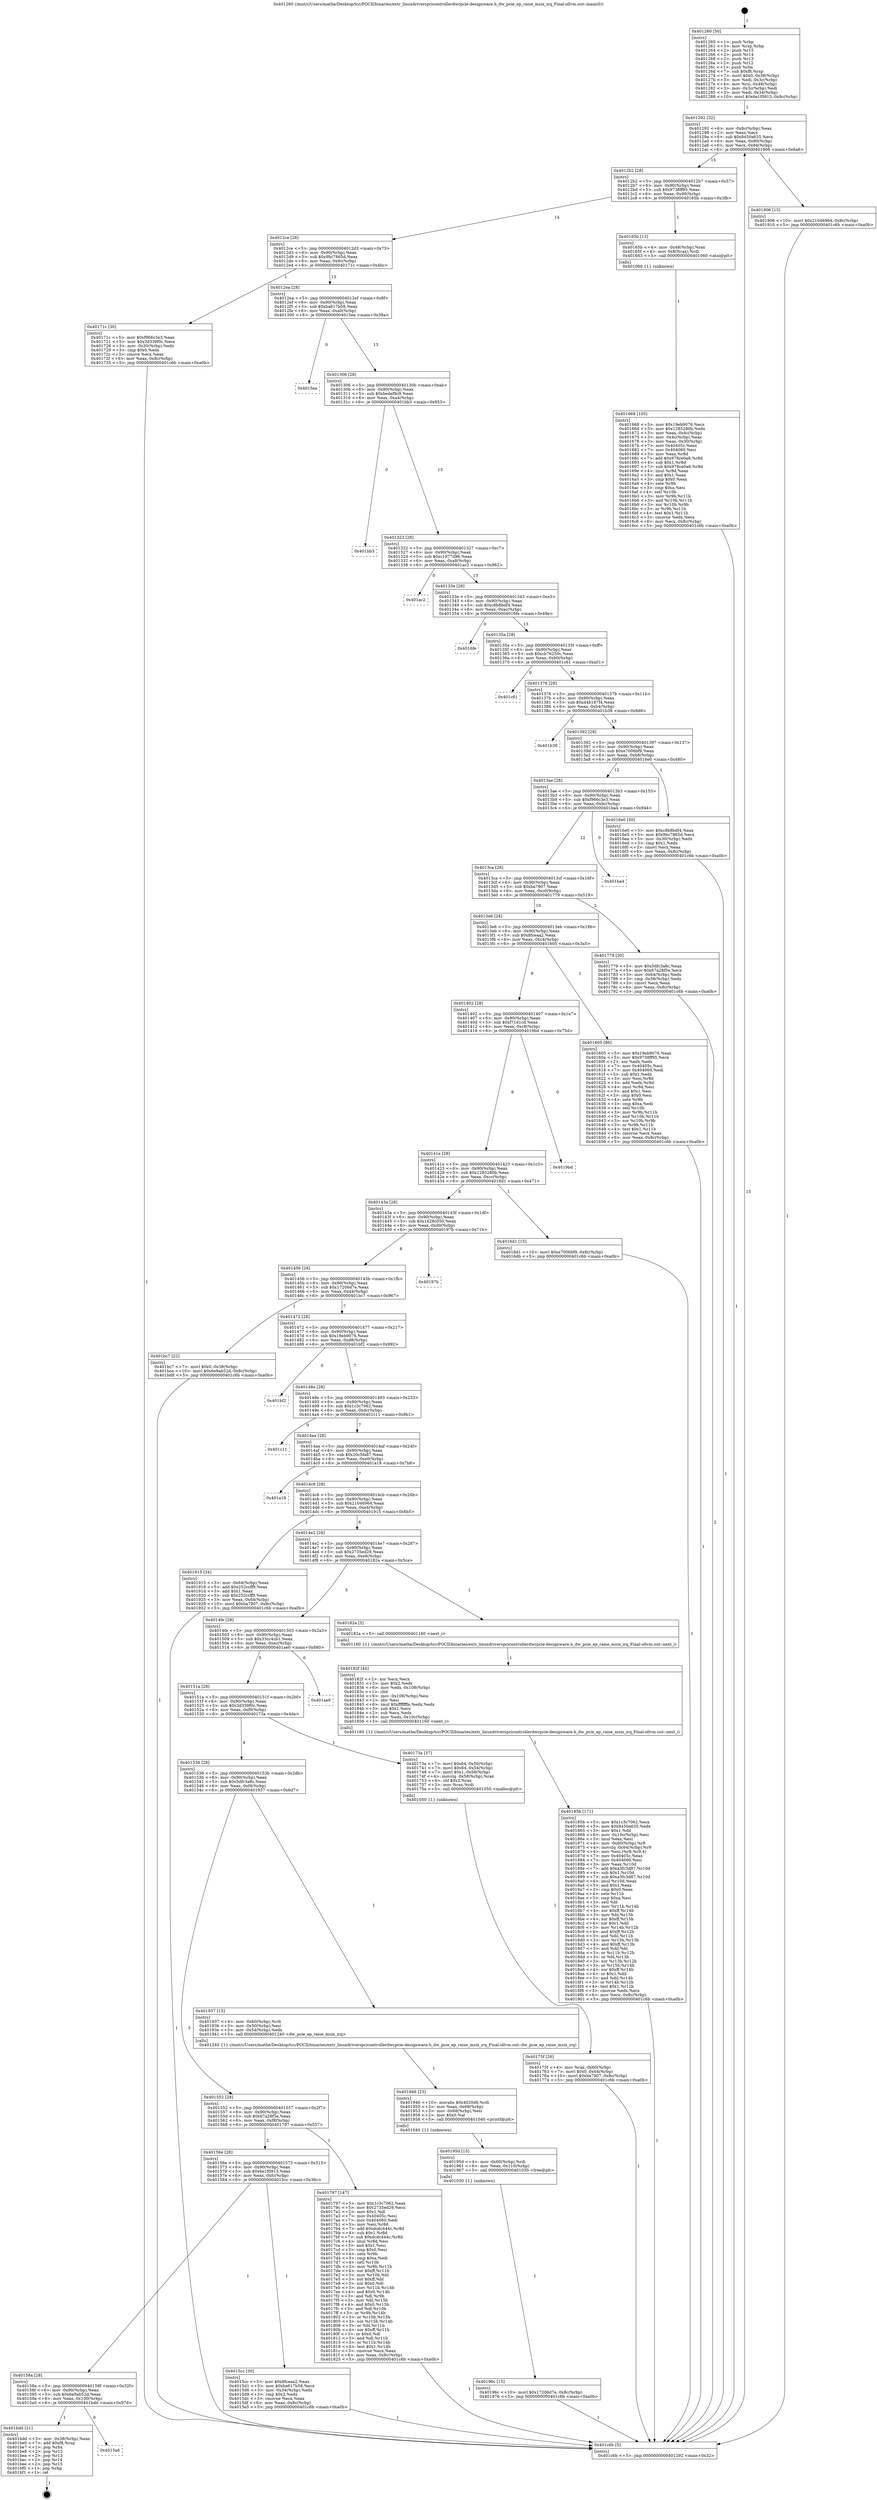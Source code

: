 digraph "0x401260" {
  label = "0x401260 (/mnt/c/Users/mathe/Desktop/tcc/POCII/binaries/extr_linuxdriverspcicontrollerdwcpcie-designware.h_dw_pcie_ep_raise_msix_irq_Final-ollvm.out::main(0))"
  labelloc = "t"
  node[shape=record]

  Entry [label="",width=0.3,height=0.3,shape=circle,fillcolor=black,style=filled]
  "0x401292" [label="{
     0x401292 [32]\l
     | [instrs]\l
     &nbsp;&nbsp;0x401292 \<+6\>: mov -0x8c(%rbp),%eax\l
     &nbsp;&nbsp;0x401298 \<+2\>: mov %eax,%ecx\l
     &nbsp;&nbsp;0x40129a \<+6\>: sub $0x8450a635,%ecx\l
     &nbsp;&nbsp;0x4012a0 \<+6\>: mov %eax,-0x90(%rbp)\l
     &nbsp;&nbsp;0x4012a6 \<+6\>: mov %ecx,-0x94(%rbp)\l
     &nbsp;&nbsp;0x4012ac \<+6\>: je 0000000000401906 \<main+0x6a6\>\l
  }"]
  "0x401906" [label="{
     0x401906 [15]\l
     | [instrs]\l
     &nbsp;&nbsp;0x401906 \<+10\>: movl $0x21046964,-0x8c(%rbp)\l
     &nbsp;&nbsp;0x401910 \<+5\>: jmp 0000000000401c6b \<main+0xa0b\>\l
  }"]
  "0x4012b2" [label="{
     0x4012b2 [28]\l
     | [instrs]\l
     &nbsp;&nbsp;0x4012b2 \<+5\>: jmp 00000000004012b7 \<main+0x57\>\l
     &nbsp;&nbsp;0x4012b7 \<+6\>: mov -0x90(%rbp),%eax\l
     &nbsp;&nbsp;0x4012bd \<+5\>: sub $0x9738ff95,%eax\l
     &nbsp;&nbsp;0x4012c2 \<+6\>: mov %eax,-0x98(%rbp)\l
     &nbsp;&nbsp;0x4012c8 \<+6\>: je 000000000040165b \<main+0x3fb\>\l
  }"]
  Exit [label="",width=0.3,height=0.3,shape=circle,fillcolor=black,style=filled,peripheries=2]
  "0x40165b" [label="{
     0x40165b [13]\l
     | [instrs]\l
     &nbsp;&nbsp;0x40165b \<+4\>: mov -0x48(%rbp),%rax\l
     &nbsp;&nbsp;0x40165f \<+4\>: mov 0x8(%rax),%rdi\l
     &nbsp;&nbsp;0x401663 \<+5\>: call 0000000000401060 \<atoi@plt\>\l
     | [calls]\l
     &nbsp;&nbsp;0x401060 \{1\} (unknown)\l
  }"]
  "0x4012ce" [label="{
     0x4012ce [28]\l
     | [instrs]\l
     &nbsp;&nbsp;0x4012ce \<+5\>: jmp 00000000004012d3 \<main+0x73\>\l
     &nbsp;&nbsp;0x4012d3 \<+6\>: mov -0x90(%rbp),%eax\l
     &nbsp;&nbsp;0x4012d9 \<+5\>: sub $0x9bc7865d,%eax\l
     &nbsp;&nbsp;0x4012de \<+6\>: mov %eax,-0x9c(%rbp)\l
     &nbsp;&nbsp;0x4012e4 \<+6\>: je 000000000040171c \<main+0x4bc\>\l
  }"]
  "0x4015a6" [label="{
     0x4015a6\l
  }", style=dashed]
  "0x40171c" [label="{
     0x40171c [30]\l
     | [instrs]\l
     &nbsp;&nbsp;0x40171c \<+5\>: mov $0xf966c3e3,%eax\l
     &nbsp;&nbsp;0x401721 \<+5\>: mov $0x3d339f0c,%ecx\l
     &nbsp;&nbsp;0x401726 \<+3\>: mov -0x30(%rbp),%edx\l
     &nbsp;&nbsp;0x401729 \<+3\>: cmp $0x0,%edx\l
     &nbsp;&nbsp;0x40172c \<+3\>: cmove %ecx,%eax\l
     &nbsp;&nbsp;0x40172f \<+6\>: mov %eax,-0x8c(%rbp)\l
     &nbsp;&nbsp;0x401735 \<+5\>: jmp 0000000000401c6b \<main+0xa0b\>\l
  }"]
  "0x4012ea" [label="{
     0x4012ea [28]\l
     | [instrs]\l
     &nbsp;&nbsp;0x4012ea \<+5\>: jmp 00000000004012ef \<main+0x8f\>\l
     &nbsp;&nbsp;0x4012ef \<+6\>: mov -0x90(%rbp),%eax\l
     &nbsp;&nbsp;0x4012f5 \<+5\>: sub $0xba617b58,%eax\l
     &nbsp;&nbsp;0x4012fa \<+6\>: mov %eax,-0xa0(%rbp)\l
     &nbsp;&nbsp;0x401300 \<+6\>: je 00000000004015ea \<main+0x38a\>\l
  }"]
  "0x401bdd" [label="{
     0x401bdd [21]\l
     | [instrs]\l
     &nbsp;&nbsp;0x401bdd \<+3\>: mov -0x38(%rbp),%eax\l
     &nbsp;&nbsp;0x401be0 \<+7\>: add $0xf8,%rsp\l
     &nbsp;&nbsp;0x401be7 \<+1\>: pop %rbx\l
     &nbsp;&nbsp;0x401be8 \<+2\>: pop %r12\l
     &nbsp;&nbsp;0x401bea \<+2\>: pop %r13\l
     &nbsp;&nbsp;0x401bec \<+2\>: pop %r14\l
     &nbsp;&nbsp;0x401bee \<+2\>: pop %r15\l
     &nbsp;&nbsp;0x401bf0 \<+1\>: pop %rbp\l
     &nbsp;&nbsp;0x401bf1 \<+1\>: ret\l
  }"]
  "0x4015ea" [label="{
     0x4015ea\l
  }", style=dashed]
  "0x401306" [label="{
     0x401306 [28]\l
     | [instrs]\l
     &nbsp;&nbsp;0x401306 \<+5\>: jmp 000000000040130b \<main+0xab\>\l
     &nbsp;&nbsp;0x40130b \<+6\>: mov -0x90(%rbp),%eax\l
     &nbsp;&nbsp;0x401311 \<+5\>: sub $0xbedef9c9,%eax\l
     &nbsp;&nbsp;0x401316 \<+6\>: mov %eax,-0xa4(%rbp)\l
     &nbsp;&nbsp;0x40131c \<+6\>: je 0000000000401bb3 \<main+0x953\>\l
  }"]
  "0x40196c" [label="{
     0x40196c [15]\l
     | [instrs]\l
     &nbsp;&nbsp;0x40196c \<+10\>: movl $0x17206d7e,-0x8c(%rbp)\l
     &nbsp;&nbsp;0x401976 \<+5\>: jmp 0000000000401c6b \<main+0xa0b\>\l
  }"]
  "0x401bb3" [label="{
     0x401bb3\l
  }", style=dashed]
  "0x401322" [label="{
     0x401322 [28]\l
     | [instrs]\l
     &nbsp;&nbsp;0x401322 \<+5\>: jmp 0000000000401327 \<main+0xc7\>\l
     &nbsp;&nbsp;0x401327 \<+6\>: mov -0x90(%rbp),%eax\l
     &nbsp;&nbsp;0x40132d \<+5\>: sub $0xc1977d96,%eax\l
     &nbsp;&nbsp;0x401332 \<+6\>: mov %eax,-0xa8(%rbp)\l
     &nbsp;&nbsp;0x401338 \<+6\>: je 0000000000401ac2 \<main+0x862\>\l
  }"]
  "0x40195d" [label="{
     0x40195d [15]\l
     | [instrs]\l
     &nbsp;&nbsp;0x40195d \<+4\>: mov -0x60(%rbp),%rdi\l
     &nbsp;&nbsp;0x401961 \<+6\>: mov %eax,-0x110(%rbp)\l
     &nbsp;&nbsp;0x401967 \<+5\>: call 0000000000401030 \<free@plt\>\l
     | [calls]\l
     &nbsp;&nbsp;0x401030 \{1\} (unknown)\l
  }"]
  "0x401ac2" [label="{
     0x401ac2\l
  }", style=dashed]
  "0x40133e" [label="{
     0x40133e [28]\l
     | [instrs]\l
     &nbsp;&nbsp;0x40133e \<+5\>: jmp 0000000000401343 \<main+0xe3\>\l
     &nbsp;&nbsp;0x401343 \<+6\>: mov -0x90(%rbp),%eax\l
     &nbsp;&nbsp;0x401349 \<+5\>: sub $0xc8b8bdf4,%eax\l
     &nbsp;&nbsp;0x40134e \<+6\>: mov %eax,-0xac(%rbp)\l
     &nbsp;&nbsp;0x401354 \<+6\>: je 00000000004016fe \<main+0x49e\>\l
  }"]
  "0x401946" [label="{
     0x401946 [23]\l
     | [instrs]\l
     &nbsp;&nbsp;0x401946 \<+10\>: movabs $0x4020d6,%rdi\l
     &nbsp;&nbsp;0x401950 \<+3\>: mov %eax,-0x68(%rbp)\l
     &nbsp;&nbsp;0x401953 \<+3\>: mov -0x68(%rbp),%esi\l
     &nbsp;&nbsp;0x401956 \<+2\>: mov $0x0,%al\l
     &nbsp;&nbsp;0x401958 \<+5\>: call 0000000000401040 \<printf@plt\>\l
     | [calls]\l
     &nbsp;&nbsp;0x401040 \{1\} (unknown)\l
  }"]
  "0x4016fe" [label="{
     0x4016fe\l
  }", style=dashed]
  "0x40135a" [label="{
     0x40135a [28]\l
     | [instrs]\l
     &nbsp;&nbsp;0x40135a \<+5\>: jmp 000000000040135f \<main+0xff\>\l
     &nbsp;&nbsp;0x40135f \<+6\>: mov -0x90(%rbp),%eax\l
     &nbsp;&nbsp;0x401365 \<+5\>: sub $0xcb76250c,%eax\l
     &nbsp;&nbsp;0x40136a \<+6\>: mov %eax,-0xb0(%rbp)\l
     &nbsp;&nbsp;0x401370 \<+6\>: je 0000000000401c61 \<main+0xa01\>\l
  }"]
  "0x40185b" [label="{
     0x40185b [171]\l
     | [instrs]\l
     &nbsp;&nbsp;0x40185b \<+5\>: mov $0x1c3c7062,%ecx\l
     &nbsp;&nbsp;0x401860 \<+5\>: mov $0x8450a635,%edx\l
     &nbsp;&nbsp;0x401865 \<+3\>: mov $0x1,%dil\l
     &nbsp;&nbsp;0x401868 \<+6\>: mov -0x10c(%rbp),%esi\l
     &nbsp;&nbsp;0x40186e \<+3\>: imul %eax,%esi\l
     &nbsp;&nbsp;0x401871 \<+4\>: mov -0x60(%rbp),%r8\l
     &nbsp;&nbsp;0x401875 \<+4\>: movslq -0x64(%rbp),%r9\l
     &nbsp;&nbsp;0x401879 \<+4\>: mov %esi,(%r8,%r9,4)\l
     &nbsp;&nbsp;0x40187d \<+7\>: mov 0x40405c,%eax\l
     &nbsp;&nbsp;0x401884 \<+7\>: mov 0x404060,%esi\l
     &nbsp;&nbsp;0x40188b \<+3\>: mov %eax,%r10d\l
     &nbsp;&nbsp;0x40188e \<+7\>: add $0xa3fc3d87,%r10d\l
     &nbsp;&nbsp;0x401895 \<+4\>: sub $0x1,%r10d\l
     &nbsp;&nbsp;0x401899 \<+7\>: sub $0xa3fc3d87,%r10d\l
     &nbsp;&nbsp;0x4018a0 \<+4\>: imul %r10d,%eax\l
     &nbsp;&nbsp;0x4018a4 \<+3\>: and $0x1,%eax\l
     &nbsp;&nbsp;0x4018a7 \<+3\>: cmp $0x0,%eax\l
     &nbsp;&nbsp;0x4018aa \<+4\>: sete %r11b\l
     &nbsp;&nbsp;0x4018ae \<+3\>: cmp $0xa,%esi\l
     &nbsp;&nbsp;0x4018b1 \<+3\>: setl %bl\l
     &nbsp;&nbsp;0x4018b4 \<+3\>: mov %r11b,%r14b\l
     &nbsp;&nbsp;0x4018b7 \<+4\>: xor $0xff,%r14b\l
     &nbsp;&nbsp;0x4018bb \<+3\>: mov %bl,%r15b\l
     &nbsp;&nbsp;0x4018be \<+4\>: xor $0xff,%r15b\l
     &nbsp;&nbsp;0x4018c2 \<+4\>: xor $0x1,%dil\l
     &nbsp;&nbsp;0x4018c6 \<+3\>: mov %r14b,%r12b\l
     &nbsp;&nbsp;0x4018c9 \<+4\>: and $0xff,%r12b\l
     &nbsp;&nbsp;0x4018cd \<+3\>: and %dil,%r11b\l
     &nbsp;&nbsp;0x4018d0 \<+3\>: mov %r15b,%r13b\l
     &nbsp;&nbsp;0x4018d3 \<+4\>: and $0xff,%r13b\l
     &nbsp;&nbsp;0x4018d7 \<+3\>: and %dil,%bl\l
     &nbsp;&nbsp;0x4018da \<+3\>: or %r11b,%r12b\l
     &nbsp;&nbsp;0x4018dd \<+3\>: or %bl,%r13b\l
     &nbsp;&nbsp;0x4018e0 \<+3\>: xor %r13b,%r12b\l
     &nbsp;&nbsp;0x4018e3 \<+3\>: or %r15b,%r14b\l
     &nbsp;&nbsp;0x4018e6 \<+4\>: xor $0xff,%r14b\l
     &nbsp;&nbsp;0x4018ea \<+4\>: or $0x1,%dil\l
     &nbsp;&nbsp;0x4018ee \<+3\>: and %dil,%r14b\l
     &nbsp;&nbsp;0x4018f1 \<+3\>: or %r14b,%r12b\l
     &nbsp;&nbsp;0x4018f4 \<+4\>: test $0x1,%r12b\l
     &nbsp;&nbsp;0x4018f8 \<+3\>: cmovne %edx,%ecx\l
     &nbsp;&nbsp;0x4018fb \<+6\>: mov %ecx,-0x8c(%rbp)\l
     &nbsp;&nbsp;0x401901 \<+5\>: jmp 0000000000401c6b \<main+0xa0b\>\l
  }"]
  "0x401c61" [label="{
     0x401c61\l
  }", style=dashed]
  "0x401376" [label="{
     0x401376 [28]\l
     | [instrs]\l
     &nbsp;&nbsp;0x401376 \<+5\>: jmp 000000000040137b \<main+0x11b\>\l
     &nbsp;&nbsp;0x40137b \<+6\>: mov -0x90(%rbp),%eax\l
     &nbsp;&nbsp;0x401381 \<+5\>: sub $0xd4b187f4,%eax\l
     &nbsp;&nbsp;0x401386 \<+6\>: mov %eax,-0xb4(%rbp)\l
     &nbsp;&nbsp;0x40138c \<+6\>: je 0000000000401b38 \<main+0x8d8\>\l
  }"]
  "0x40182f" [label="{
     0x40182f [44]\l
     | [instrs]\l
     &nbsp;&nbsp;0x40182f \<+2\>: xor %ecx,%ecx\l
     &nbsp;&nbsp;0x401831 \<+5\>: mov $0x2,%edx\l
     &nbsp;&nbsp;0x401836 \<+6\>: mov %edx,-0x108(%rbp)\l
     &nbsp;&nbsp;0x40183c \<+1\>: cltd\l
     &nbsp;&nbsp;0x40183d \<+6\>: mov -0x108(%rbp),%esi\l
     &nbsp;&nbsp;0x401843 \<+2\>: idiv %esi\l
     &nbsp;&nbsp;0x401845 \<+6\>: imul $0xfffffffe,%edx,%edx\l
     &nbsp;&nbsp;0x40184b \<+3\>: sub $0x1,%ecx\l
     &nbsp;&nbsp;0x40184e \<+2\>: sub %ecx,%edx\l
     &nbsp;&nbsp;0x401850 \<+6\>: mov %edx,-0x10c(%rbp)\l
     &nbsp;&nbsp;0x401856 \<+5\>: call 0000000000401160 \<next_i\>\l
     | [calls]\l
     &nbsp;&nbsp;0x401160 \{1\} (/mnt/c/Users/mathe/Desktop/tcc/POCII/binaries/extr_linuxdriverspcicontrollerdwcpcie-designware.h_dw_pcie_ep_raise_msix_irq_Final-ollvm.out::next_i)\l
  }"]
  "0x401b38" [label="{
     0x401b38\l
  }", style=dashed]
  "0x401392" [label="{
     0x401392 [28]\l
     | [instrs]\l
     &nbsp;&nbsp;0x401392 \<+5\>: jmp 0000000000401397 \<main+0x137\>\l
     &nbsp;&nbsp;0x401397 \<+6\>: mov -0x90(%rbp),%eax\l
     &nbsp;&nbsp;0x40139d \<+5\>: sub $0xe7006bf9,%eax\l
     &nbsp;&nbsp;0x4013a2 \<+6\>: mov %eax,-0xb8(%rbp)\l
     &nbsp;&nbsp;0x4013a8 \<+6\>: je 00000000004016e0 \<main+0x480\>\l
  }"]
  "0x40175f" [label="{
     0x40175f [26]\l
     | [instrs]\l
     &nbsp;&nbsp;0x40175f \<+4\>: mov %rax,-0x60(%rbp)\l
     &nbsp;&nbsp;0x401763 \<+7\>: movl $0x0,-0x64(%rbp)\l
     &nbsp;&nbsp;0x40176a \<+10\>: movl $0xba7907,-0x8c(%rbp)\l
     &nbsp;&nbsp;0x401774 \<+5\>: jmp 0000000000401c6b \<main+0xa0b\>\l
  }"]
  "0x4016e0" [label="{
     0x4016e0 [30]\l
     | [instrs]\l
     &nbsp;&nbsp;0x4016e0 \<+5\>: mov $0xc8b8bdf4,%eax\l
     &nbsp;&nbsp;0x4016e5 \<+5\>: mov $0x9bc7865d,%ecx\l
     &nbsp;&nbsp;0x4016ea \<+3\>: mov -0x30(%rbp),%edx\l
     &nbsp;&nbsp;0x4016ed \<+3\>: cmp $0x1,%edx\l
     &nbsp;&nbsp;0x4016f0 \<+3\>: cmovl %ecx,%eax\l
     &nbsp;&nbsp;0x4016f3 \<+6\>: mov %eax,-0x8c(%rbp)\l
     &nbsp;&nbsp;0x4016f9 \<+5\>: jmp 0000000000401c6b \<main+0xa0b\>\l
  }"]
  "0x4013ae" [label="{
     0x4013ae [28]\l
     | [instrs]\l
     &nbsp;&nbsp;0x4013ae \<+5\>: jmp 00000000004013b3 \<main+0x153\>\l
     &nbsp;&nbsp;0x4013b3 \<+6\>: mov -0x90(%rbp),%eax\l
     &nbsp;&nbsp;0x4013b9 \<+5\>: sub $0xf966c3e3,%eax\l
     &nbsp;&nbsp;0x4013be \<+6\>: mov %eax,-0xbc(%rbp)\l
     &nbsp;&nbsp;0x4013c4 \<+6\>: je 0000000000401ba4 \<main+0x944\>\l
  }"]
  "0x401668" [label="{
     0x401668 [105]\l
     | [instrs]\l
     &nbsp;&nbsp;0x401668 \<+5\>: mov $0x19eb9076,%ecx\l
     &nbsp;&nbsp;0x40166d \<+5\>: mov $0x1285280b,%edx\l
     &nbsp;&nbsp;0x401672 \<+3\>: mov %eax,-0x4c(%rbp)\l
     &nbsp;&nbsp;0x401675 \<+3\>: mov -0x4c(%rbp),%eax\l
     &nbsp;&nbsp;0x401678 \<+3\>: mov %eax,-0x30(%rbp)\l
     &nbsp;&nbsp;0x40167b \<+7\>: mov 0x40405c,%eax\l
     &nbsp;&nbsp;0x401682 \<+7\>: mov 0x404060,%esi\l
     &nbsp;&nbsp;0x401689 \<+3\>: mov %eax,%r8d\l
     &nbsp;&nbsp;0x40168c \<+7\>: add $0x978ce0a8,%r8d\l
     &nbsp;&nbsp;0x401693 \<+4\>: sub $0x1,%r8d\l
     &nbsp;&nbsp;0x401697 \<+7\>: sub $0x978ce0a8,%r8d\l
     &nbsp;&nbsp;0x40169e \<+4\>: imul %r8d,%eax\l
     &nbsp;&nbsp;0x4016a2 \<+3\>: and $0x1,%eax\l
     &nbsp;&nbsp;0x4016a5 \<+3\>: cmp $0x0,%eax\l
     &nbsp;&nbsp;0x4016a8 \<+4\>: sete %r9b\l
     &nbsp;&nbsp;0x4016ac \<+3\>: cmp $0xa,%esi\l
     &nbsp;&nbsp;0x4016af \<+4\>: setl %r10b\l
     &nbsp;&nbsp;0x4016b3 \<+3\>: mov %r9b,%r11b\l
     &nbsp;&nbsp;0x4016b6 \<+3\>: and %r10b,%r11b\l
     &nbsp;&nbsp;0x4016b9 \<+3\>: xor %r10b,%r9b\l
     &nbsp;&nbsp;0x4016bc \<+3\>: or %r9b,%r11b\l
     &nbsp;&nbsp;0x4016bf \<+4\>: test $0x1,%r11b\l
     &nbsp;&nbsp;0x4016c3 \<+3\>: cmovne %edx,%ecx\l
     &nbsp;&nbsp;0x4016c6 \<+6\>: mov %ecx,-0x8c(%rbp)\l
     &nbsp;&nbsp;0x4016cc \<+5\>: jmp 0000000000401c6b \<main+0xa0b\>\l
  }"]
  "0x401ba4" [label="{
     0x401ba4\l
  }", style=dashed]
  "0x4013ca" [label="{
     0x4013ca [28]\l
     | [instrs]\l
     &nbsp;&nbsp;0x4013ca \<+5\>: jmp 00000000004013cf \<main+0x16f\>\l
     &nbsp;&nbsp;0x4013cf \<+6\>: mov -0x90(%rbp),%eax\l
     &nbsp;&nbsp;0x4013d5 \<+5\>: sub $0xba7907,%eax\l
     &nbsp;&nbsp;0x4013da \<+6\>: mov %eax,-0xc0(%rbp)\l
     &nbsp;&nbsp;0x4013e0 \<+6\>: je 0000000000401779 \<main+0x519\>\l
  }"]
  "0x401260" [label="{
     0x401260 [50]\l
     | [instrs]\l
     &nbsp;&nbsp;0x401260 \<+1\>: push %rbp\l
     &nbsp;&nbsp;0x401261 \<+3\>: mov %rsp,%rbp\l
     &nbsp;&nbsp;0x401264 \<+2\>: push %r15\l
     &nbsp;&nbsp;0x401266 \<+2\>: push %r14\l
     &nbsp;&nbsp;0x401268 \<+2\>: push %r13\l
     &nbsp;&nbsp;0x40126a \<+2\>: push %r12\l
     &nbsp;&nbsp;0x40126c \<+1\>: push %rbx\l
     &nbsp;&nbsp;0x40126d \<+7\>: sub $0xf8,%rsp\l
     &nbsp;&nbsp;0x401274 \<+7\>: movl $0x0,-0x38(%rbp)\l
     &nbsp;&nbsp;0x40127b \<+3\>: mov %edi,-0x3c(%rbp)\l
     &nbsp;&nbsp;0x40127e \<+4\>: mov %rsi,-0x48(%rbp)\l
     &nbsp;&nbsp;0x401282 \<+3\>: mov -0x3c(%rbp),%edi\l
     &nbsp;&nbsp;0x401285 \<+3\>: mov %edi,-0x34(%rbp)\l
     &nbsp;&nbsp;0x401288 \<+10\>: movl $0x6e1f0913,-0x8c(%rbp)\l
  }"]
  "0x401779" [label="{
     0x401779 [30]\l
     | [instrs]\l
     &nbsp;&nbsp;0x401779 \<+5\>: mov $0x5dfc3a8c,%eax\l
     &nbsp;&nbsp;0x40177e \<+5\>: mov $0x67a28f5e,%ecx\l
     &nbsp;&nbsp;0x401783 \<+3\>: mov -0x64(%rbp),%edx\l
     &nbsp;&nbsp;0x401786 \<+3\>: cmp -0x58(%rbp),%edx\l
     &nbsp;&nbsp;0x401789 \<+3\>: cmovl %ecx,%eax\l
     &nbsp;&nbsp;0x40178c \<+6\>: mov %eax,-0x8c(%rbp)\l
     &nbsp;&nbsp;0x401792 \<+5\>: jmp 0000000000401c6b \<main+0xa0b\>\l
  }"]
  "0x4013e6" [label="{
     0x4013e6 [28]\l
     | [instrs]\l
     &nbsp;&nbsp;0x4013e6 \<+5\>: jmp 00000000004013eb \<main+0x18b\>\l
     &nbsp;&nbsp;0x4013eb \<+6\>: mov -0x90(%rbp),%eax\l
     &nbsp;&nbsp;0x4013f1 \<+5\>: sub $0x8fceaa2,%eax\l
     &nbsp;&nbsp;0x4013f6 \<+6\>: mov %eax,-0xc4(%rbp)\l
     &nbsp;&nbsp;0x4013fc \<+6\>: je 0000000000401605 \<main+0x3a5\>\l
  }"]
  "0x401c6b" [label="{
     0x401c6b [5]\l
     | [instrs]\l
     &nbsp;&nbsp;0x401c6b \<+5\>: jmp 0000000000401292 \<main+0x32\>\l
  }"]
  "0x401605" [label="{
     0x401605 [86]\l
     | [instrs]\l
     &nbsp;&nbsp;0x401605 \<+5\>: mov $0x19eb9076,%eax\l
     &nbsp;&nbsp;0x40160a \<+5\>: mov $0x9738ff95,%ecx\l
     &nbsp;&nbsp;0x40160f \<+2\>: xor %edx,%edx\l
     &nbsp;&nbsp;0x401611 \<+7\>: mov 0x40405c,%esi\l
     &nbsp;&nbsp;0x401618 \<+7\>: mov 0x404060,%edi\l
     &nbsp;&nbsp;0x40161f \<+3\>: sub $0x1,%edx\l
     &nbsp;&nbsp;0x401622 \<+3\>: mov %esi,%r8d\l
     &nbsp;&nbsp;0x401625 \<+3\>: add %edx,%r8d\l
     &nbsp;&nbsp;0x401628 \<+4\>: imul %r8d,%esi\l
     &nbsp;&nbsp;0x40162c \<+3\>: and $0x1,%esi\l
     &nbsp;&nbsp;0x40162f \<+3\>: cmp $0x0,%esi\l
     &nbsp;&nbsp;0x401632 \<+4\>: sete %r9b\l
     &nbsp;&nbsp;0x401636 \<+3\>: cmp $0xa,%edi\l
     &nbsp;&nbsp;0x401639 \<+4\>: setl %r10b\l
     &nbsp;&nbsp;0x40163d \<+3\>: mov %r9b,%r11b\l
     &nbsp;&nbsp;0x401640 \<+3\>: and %r10b,%r11b\l
     &nbsp;&nbsp;0x401643 \<+3\>: xor %r10b,%r9b\l
     &nbsp;&nbsp;0x401646 \<+3\>: or %r9b,%r11b\l
     &nbsp;&nbsp;0x401649 \<+4\>: test $0x1,%r11b\l
     &nbsp;&nbsp;0x40164d \<+3\>: cmovne %ecx,%eax\l
     &nbsp;&nbsp;0x401650 \<+6\>: mov %eax,-0x8c(%rbp)\l
     &nbsp;&nbsp;0x401656 \<+5\>: jmp 0000000000401c6b \<main+0xa0b\>\l
  }"]
  "0x401402" [label="{
     0x401402 [28]\l
     | [instrs]\l
     &nbsp;&nbsp;0x401402 \<+5\>: jmp 0000000000401407 \<main+0x1a7\>\l
     &nbsp;&nbsp;0x401407 \<+6\>: mov -0x90(%rbp),%eax\l
     &nbsp;&nbsp;0x40140d \<+5\>: sub $0xf71d1cd,%eax\l
     &nbsp;&nbsp;0x401412 \<+6\>: mov %eax,-0xc8(%rbp)\l
     &nbsp;&nbsp;0x401418 \<+6\>: je 00000000004019bd \<main+0x75d\>\l
  }"]
  "0x40158a" [label="{
     0x40158a [28]\l
     | [instrs]\l
     &nbsp;&nbsp;0x40158a \<+5\>: jmp 000000000040158f \<main+0x32f\>\l
     &nbsp;&nbsp;0x40158f \<+6\>: mov -0x90(%rbp),%eax\l
     &nbsp;&nbsp;0x401595 \<+5\>: sub $0x6e9ab52d,%eax\l
     &nbsp;&nbsp;0x40159a \<+6\>: mov %eax,-0x100(%rbp)\l
     &nbsp;&nbsp;0x4015a0 \<+6\>: je 0000000000401bdd \<main+0x97d\>\l
  }"]
  "0x4019bd" [label="{
     0x4019bd\l
  }", style=dashed]
  "0x40141e" [label="{
     0x40141e [28]\l
     | [instrs]\l
     &nbsp;&nbsp;0x40141e \<+5\>: jmp 0000000000401423 \<main+0x1c3\>\l
     &nbsp;&nbsp;0x401423 \<+6\>: mov -0x90(%rbp),%eax\l
     &nbsp;&nbsp;0x401429 \<+5\>: sub $0x1285280b,%eax\l
     &nbsp;&nbsp;0x40142e \<+6\>: mov %eax,-0xcc(%rbp)\l
     &nbsp;&nbsp;0x401434 \<+6\>: je 00000000004016d1 \<main+0x471\>\l
  }"]
  "0x4015cc" [label="{
     0x4015cc [30]\l
     | [instrs]\l
     &nbsp;&nbsp;0x4015cc \<+5\>: mov $0x8fceaa2,%eax\l
     &nbsp;&nbsp;0x4015d1 \<+5\>: mov $0xba617b58,%ecx\l
     &nbsp;&nbsp;0x4015d6 \<+3\>: mov -0x34(%rbp),%edx\l
     &nbsp;&nbsp;0x4015d9 \<+3\>: cmp $0x2,%edx\l
     &nbsp;&nbsp;0x4015dc \<+3\>: cmovne %ecx,%eax\l
     &nbsp;&nbsp;0x4015df \<+6\>: mov %eax,-0x8c(%rbp)\l
     &nbsp;&nbsp;0x4015e5 \<+5\>: jmp 0000000000401c6b \<main+0xa0b\>\l
  }"]
  "0x4016d1" [label="{
     0x4016d1 [15]\l
     | [instrs]\l
     &nbsp;&nbsp;0x4016d1 \<+10\>: movl $0xe7006bf9,-0x8c(%rbp)\l
     &nbsp;&nbsp;0x4016db \<+5\>: jmp 0000000000401c6b \<main+0xa0b\>\l
  }"]
  "0x40143a" [label="{
     0x40143a [28]\l
     | [instrs]\l
     &nbsp;&nbsp;0x40143a \<+5\>: jmp 000000000040143f \<main+0x1df\>\l
     &nbsp;&nbsp;0x40143f \<+6\>: mov -0x90(%rbp),%eax\l
     &nbsp;&nbsp;0x401445 \<+5\>: sub $0x1628c050,%eax\l
     &nbsp;&nbsp;0x40144a \<+6\>: mov %eax,-0xd0(%rbp)\l
     &nbsp;&nbsp;0x401450 \<+6\>: je 000000000040197b \<main+0x71b\>\l
  }"]
  "0x40156e" [label="{
     0x40156e [28]\l
     | [instrs]\l
     &nbsp;&nbsp;0x40156e \<+5\>: jmp 0000000000401573 \<main+0x313\>\l
     &nbsp;&nbsp;0x401573 \<+6\>: mov -0x90(%rbp),%eax\l
     &nbsp;&nbsp;0x401579 \<+5\>: sub $0x6e1f0913,%eax\l
     &nbsp;&nbsp;0x40157e \<+6\>: mov %eax,-0xfc(%rbp)\l
     &nbsp;&nbsp;0x401584 \<+6\>: je 00000000004015cc \<main+0x36c\>\l
  }"]
  "0x40197b" [label="{
     0x40197b\l
  }", style=dashed]
  "0x401456" [label="{
     0x401456 [28]\l
     | [instrs]\l
     &nbsp;&nbsp;0x401456 \<+5\>: jmp 000000000040145b \<main+0x1fb\>\l
     &nbsp;&nbsp;0x40145b \<+6\>: mov -0x90(%rbp),%eax\l
     &nbsp;&nbsp;0x401461 \<+5\>: sub $0x17206d7e,%eax\l
     &nbsp;&nbsp;0x401466 \<+6\>: mov %eax,-0xd4(%rbp)\l
     &nbsp;&nbsp;0x40146c \<+6\>: je 0000000000401bc7 \<main+0x967\>\l
  }"]
  "0x401797" [label="{
     0x401797 [147]\l
     | [instrs]\l
     &nbsp;&nbsp;0x401797 \<+5\>: mov $0x1c3c7062,%eax\l
     &nbsp;&nbsp;0x40179c \<+5\>: mov $0x2735ed29,%ecx\l
     &nbsp;&nbsp;0x4017a1 \<+2\>: mov $0x1,%dl\l
     &nbsp;&nbsp;0x4017a3 \<+7\>: mov 0x40405c,%esi\l
     &nbsp;&nbsp;0x4017aa \<+7\>: mov 0x404060,%edi\l
     &nbsp;&nbsp;0x4017b1 \<+3\>: mov %esi,%r8d\l
     &nbsp;&nbsp;0x4017b4 \<+7\>: add $0xdcdc444c,%r8d\l
     &nbsp;&nbsp;0x4017bb \<+4\>: sub $0x1,%r8d\l
     &nbsp;&nbsp;0x4017bf \<+7\>: sub $0xdcdc444c,%r8d\l
     &nbsp;&nbsp;0x4017c6 \<+4\>: imul %r8d,%esi\l
     &nbsp;&nbsp;0x4017ca \<+3\>: and $0x1,%esi\l
     &nbsp;&nbsp;0x4017cd \<+3\>: cmp $0x0,%esi\l
     &nbsp;&nbsp;0x4017d0 \<+4\>: sete %r9b\l
     &nbsp;&nbsp;0x4017d4 \<+3\>: cmp $0xa,%edi\l
     &nbsp;&nbsp;0x4017d7 \<+4\>: setl %r10b\l
     &nbsp;&nbsp;0x4017db \<+3\>: mov %r9b,%r11b\l
     &nbsp;&nbsp;0x4017de \<+4\>: xor $0xff,%r11b\l
     &nbsp;&nbsp;0x4017e2 \<+3\>: mov %r10b,%bl\l
     &nbsp;&nbsp;0x4017e5 \<+3\>: xor $0xff,%bl\l
     &nbsp;&nbsp;0x4017e8 \<+3\>: xor $0x0,%dl\l
     &nbsp;&nbsp;0x4017eb \<+3\>: mov %r11b,%r14b\l
     &nbsp;&nbsp;0x4017ee \<+4\>: and $0x0,%r14b\l
     &nbsp;&nbsp;0x4017f2 \<+3\>: and %dl,%r9b\l
     &nbsp;&nbsp;0x4017f5 \<+3\>: mov %bl,%r15b\l
     &nbsp;&nbsp;0x4017f8 \<+4\>: and $0x0,%r15b\l
     &nbsp;&nbsp;0x4017fc \<+3\>: and %dl,%r10b\l
     &nbsp;&nbsp;0x4017ff \<+3\>: or %r9b,%r14b\l
     &nbsp;&nbsp;0x401802 \<+3\>: or %r10b,%r15b\l
     &nbsp;&nbsp;0x401805 \<+3\>: xor %r15b,%r14b\l
     &nbsp;&nbsp;0x401808 \<+3\>: or %bl,%r11b\l
     &nbsp;&nbsp;0x40180b \<+4\>: xor $0xff,%r11b\l
     &nbsp;&nbsp;0x40180f \<+3\>: or $0x0,%dl\l
     &nbsp;&nbsp;0x401812 \<+3\>: and %dl,%r11b\l
     &nbsp;&nbsp;0x401815 \<+3\>: or %r11b,%r14b\l
     &nbsp;&nbsp;0x401818 \<+4\>: test $0x1,%r14b\l
     &nbsp;&nbsp;0x40181c \<+3\>: cmovne %ecx,%eax\l
     &nbsp;&nbsp;0x40181f \<+6\>: mov %eax,-0x8c(%rbp)\l
     &nbsp;&nbsp;0x401825 \<+5\>: jmp 0000000000401c6b \<main+0xa0b\>\l
  }"]
  "0x401bc7" [label="{
     0x401bc7 [22]\l
     | [instrs]\l
     &nbsp;&nbsp;0x401bc7 \<+7\>: movl $0x0,-0x38(%rbp)\l
     &nbsp;&nbsp;0x401bce \<+10\>: movl $0x6e9ab52d,-0x8c(%rbp)\l
     &nbsp;&nbsp;0x401bd8 \<+5\>: jmp 0000000000401c6b \<main+0xa0b\>\l
  }"]
  "0x401472" [label="{
     0x401472 [28]\l
     | [instrs]\l
     &nbsp;&nbsp;0x401472 \<+5\>: jmp 0000000000401477 \<main+0x217\>\l
     &nbsp;&nbsp;0x401477 \<+6\>: mov -0x90(%rbp),%eax\l
     &nbsp;&nbsp;0x40147d \<+5\>: sub $0x19eb9076,%eax\l
     &nbsp;&nbsp;0x401482 \<+6\>: mov %eax,-0xd8(%rbp)\l
     &nbsp;&nbsp;0x401488 \<+6\>: je 0000000000401bf2 \<main+0x992\>\l
  }"]
  "0x401552" [label="{
     0x401552 [28]\l
     | [instrs]\l
     &nbsp;&nbsp;0x401552 \<+5\>: jmp 0000000000401557 \<main+0x2f7\>\l
     &nbsp;&nbsp;0x401557 \<+6\>: mov -0x90(%rbp),%eax\l
     &nbsp;&nbsp;0x40155d \<+5\>: sub $0x67a28f5e,%eax\l
     &nbsp;&nbsp;0x401562 \<+6\>: mov %eax,-0xf8(%rbp)\l
     &nbsp;&nbsp;0x401568 \<+6\>: je 0000000000401797 \<main+0x537\>\l
  }"]
  "0x401bf2" [label="{
     0x401bf2\l
  }", style=dashed]
  "0x40148e" [label="{
     0x40148e [28]\l
     | [instrs]\l
     &nbsp;&nbsp;0x40148e \<+5\>: jmp 0000000000401493 \<main+0x233\>\l
     &nbsp;&nbsp;0x401493 \<+6\>: mov -0x90(%rbp),%eax\l
     &nbsp;&nbsp;0x401499 \<+5\>: sub $0x1c3c7062,%eax\l
     &nbsp;&nbsp;0x40149e \<+6\>: mov %eax,-0xdc(%rbp)\l
     &nbsp;&nbsp;0x4014a4 \<+6\>: je 0000000000401c11 \<main+0x9b1\>\l
  }"]
  "0x401937" [label="{
     0x401937 [15]\l
     | [instrs]\l
     &nbsp;&nbsp;0x401937 \<+4\>: mov -0x60(%rbp),%rdi\l
     &nbsp;&nbsp;0x40193b \<+3\>: mov -0x50(%rbp),%esi\l
     &nbsp;&nbsp;0x40193e \<+3\>: mov -0x54(%rbp),%edx\l
     &nbsp;&nbsp;0x401941 \<+5\>: call 0000000000401240 \<dw_pcie_ep_raise_msix_irq\>\l
     | [calls]\l
     &nbsp;&nbsp;0x401240 \{1\} (/mnt/c/Users/mathe/Desktop/tcc/POCII/binaries/extr_linuxdriverspcicontrollerdwcpcie-designware.h_dw_pcie_ep_raise_msix_irq_Final-ollvm.out::dw_pcie_ep_raise_msix_irq)\l
  }"]
  "0x401c11" [label="{
     0x401c11\l
  }", style=dashed]
  "0x4014aa" [label="{
     0x4014aa [28]\l
     | [instrs]\l
     &nbsp;&nbsp;0x4014aa \<+5\>: jmp 00000000004014af \<main+0x24f\>\l
     &nbsp;&nbsp;0x4014af \<+6\>: mov -0x90(%rbp),%eax\l
     &nbsp;&nbsp;0x4014b5 \<+5\>: sub $0x20c5fa87,%eax\l
     &nbsp;&nbsp;0x4014ba \<+6\>: mov %eax,-0xe0(%rbp)\l
     &nbsp;&nbsp;0x4014c0 \<+6\>: je 0000000000401a18 \<main+0x7b8\>\l
  }"]
  "0x401536" [label="{
     0x401536 [28]\l
     | [instrs]\l
     &nbsp;&nbsp;0x401536 \<+5\>: jmp 000000000040153b \<main+0x2db\>\l
     &nbsp;&nbsp;0x40153b \<+6\>: mov -0x90(%rbp),%eax\l
     &nbsp;&nbsp;0x401541 \<+5\>: sub $0x5dfc3a8c,%eax\l
     &nbsp;&nbsp;0x401546 \<+6\>: mov %eax,-0xf4(%rbp)\l
     &nbsp;&nbsp;0x40154c \<+6\>: je 0000000000401937 \<main+0x6d7\>\l
  }"]
  "0x401a18" [label="{
     0x401a18\l
  }", style=dashed]
  "0x4014c6" [label="{
     0x4014c6 [28]\l
     | [instrs]\l
     &nbsp;&nbsp;0x4014c6 \<+5\>: jmp 00000000004014cb \<main+0x26b\>\l
     &nbsp;&nbsp;0x4014cb \<+6\>: mov -0x90(%rbp),%eax\l
     &nbsp;&nbsp;0x4014d1 \<+5\>: sub $0x21046964,%eax\l
     &nbsp;&nbsp;0x4014d6 \<+6\>: mov %eax,-0xe4(%rbp)\l
     &nbsp;&nbsp;0x4014dc \<+6\>: je 0000000000401915 \<main+0x6b5\>\l
  }"]
  "0x40173a" [label="{
     0x40173a [37]\l
     | [instrs]\l
     &nbsp;&nbsp;0x40173a \<+7\>: movl $0x64,-0x50(%rbp)\l
     &nbsp;&nbsp;0x401741 \<+7\>: movl $0x64,-0x54(%rbp)\l
     &nbsp;&nbsp;0x401748 \<+7\>: movl $0x1,-0x58(%rbp)\l
     &nbsp;&nbsp;0x40174f \<+4\>: movslq -0x58(%rbp),%rax\l
     &nbsp;&nbsp;0x401753 \<+4\>: shl $0x2,%rax\l
     &nbsp;&nbsp;0x401757 \<+3\>: mov %rax,%rdi\l
     &nbsp;&nbsp;0x40175a \<+5\>: call 0000000000401050 \<malloc@plt\>\l
     | [calls]\l
     &nbsp;&nbsp;0x401050 \{1\} (unknown)\l
  }"]
  "0x401915" [label="{
     0x401915 [34]\l
     | [instrs]\l
     &nbsp;&nbsp;0x401915 \<+3\>: mov -0x64(%rbp),%eax\l
     &nbsp;&nbsp;0x401918 \<+5\>: add $0x252ccff9,%eax\l
     &nbsp;&nbsp;0x40191d \<+3\>: add $0x1,%eax\l
     &nbsp;&nbsp;0x401920 \<+5\>: sub $0x252ccff9,%eax\l
     &nbsp;&nbsp;0x401925 \<+3\>: mov %eax,-0x64(%rbp)\l
     &nbsp;&nbsp;0x401928 \<+10\>: movl $0xba7907,-0x8c(%rbp)\l
     &nbsp;&nbsp;0x401932 \<+5\>: jmp 0000000000401c6b \<main+0xa0b\>\l
  }"]
  "0x4014e2" [label="{
     0x4014e2 [28]\l
     | [instrs]\l
     &nbsp;&nbsp;0x4014e2 \<+5\>: jmp 00000000004014e7 \<main+0x287\>\l
     &nbsp;&nbsp;0x4014e7 \<+6\>: mov -0x90(%rbp),%eax\l
     &nbsp;&nbsp;0x4014ed \<+5\>: sub $0x2735ed29,%eax\l
     &nbsp;&nbsp;0x4014f2 \<+6\>: mov %eax,-0xe8(%rbp)\l
     &nbsp;&nbsp;0x4014f8 \<+6\>: je 000000000040182a \<main+0x5ca\>\l
  }"]
  "0x40151a" [label="{
     0x40151a [28]\l
     | [instrs]\l
     &nbsp;&nbsp;0x40151a \<+5\>: jmp 000000000040151f \<main+0x2bf\>\l
     &nbsp;&nbsp;0x40151f \<+6\>: mov -0x90(%rbp),%eax\l
     &nbsp;&nbsp;0x401525 \<+5\>: sub $0x3d339f0c,%eax\l
     &nbsp;&nbsp;0x40152a \<+6\>: mov %eax,-0xf0(%rbp)\l
     &nbsp;&nbsp;0x401530 \<+6\>: je 000000000040173a \<main+0x4da\>\l
  }"]
  "0x40182a" [label="{
     0x40182a [5]\l
     | [instrs]\l
     &nbsp;&nbsp;0x40182a \<+5\>: call 0000000000401160 \<next_i\>\l
     | [calls]\l
     &nbsp;&nbsp;0x401160 \{1\} (/mnt/c/Users/mathe/Desktop/tcc/POCII/binaries/extr_linuxdriverspcicontrollerdwcpcie-designware.h_dw_pcie_ep_raise_msix_irq_Final-ollvm.out::next_i)\l
  }"]
  "0x4014fe" [label="{
     0x4014fe [28]\l
     | [instrs]\l
     &nbsp;&nbsp;0x4014fe \<+5\>: jmp 0000000000401503 \<main+0x2a3\>\l
     &nbsp;&nbsp;0x401503 \<+6\>: mov -0x90(%rbp),%eax\l
     &nbsp;&nbsp;0x401509 \<+5\>: sub $0x33cc4cb1,%eax\l
     &nbsp;&nbsp;0x40150e \<+6\>: mov %eax,-0xec(%rbp)\l
     &nbsp;&nbsp;0x401514 \<+6\>: je 0000000000401ae0 \<main+0x880\>\l
  }"]
  "0x401ae0" [label="{
     0x401ae0\l
  }", style=dashed]
  Entry -> "0x401260" [label=" 1"]
  "0x401292" -> "0x401906" [label=" 1"]
  "0x401292" -> "0x4012b2" [label=" 15"]
  "0x401bdd" -> Exit [label=" 1"]
  "0x4012b2" -> "0x40165b" [label=" 1"]
  "0x4012b2" -> "0x4012ce" [label=" 14"]
  "0x40158a" -> "0x4015a6" [label=" 0"]
  "0x4012ce" -> "0x40171c" [label=" 1"]
  "0x4012ce" -> "0x4012ea" [label=" 13"]
  "0x40158a" -> "0x401bdd" [label=" 1"]
  "0x4012ea" -> "0x4015ea" [label=" 0"]
  "0x4012ea" -> "0x401306" [label=" 13"]
  "0x401bc7" -> "0x401c6b" [label=" 1"]
  "0x401306" -> "0x401bb3" [label=" 0"]
  "0x401306" -> "0x401322" [label=" 13"]
  "0x40196c" -> "0x401c6b" [label=" 1"]
  "0x401322" -> "0x401ac2" [label=" 0"]
  "0x401322" -> "0x40133e" [label=" 13"]
  "0x40195d" -> "0x40196c" [label=" 1"]
  "0x40133e" -> "0x4016fe" [label=" 0"]
  "0x40133e" -> "0x40135a" [label=" 13"]
  "0x401946" -> "0x40195d" [label=" 1"]
  "0x40135a" -> "0x401c61" [label=" 0"]
  "0x40135a" -> "0x401376" [label=" 13"]
  "0x401937" -> "0x401946" [label=" 1"]
  "0x401376" -> "0x401b38" [label=" 0"]
  "0x401376" -> "0x401392" [label=" 13"]
  "0x401915" -> "0x401c6b" [label=" 1"]
  "0x401392" -> "0x4016e0" [label=" 1"]
  "0x401392" -> "0x4013ae" [label=" 12"]
  "0x401906" -> "0x401c6b" [label=" 1"]
  "0x4013ae" -> "0x401ba4" [label=" 0"]
  "0x4013ae" -> "0x4013ca" [label=" 12"]
  "0x40185b" -> "0x401c6b" [label=" 1"]
  "0x4013ca" -> "0x401779" [label=" 2"]
  "0x4013ca" -> "0x4013e6" [label=" 10"]
  "0x40182f" -> "0x40185b" [label=" 1"]
  "0x4013e6" -> "0x401605" [label=" 1"]
  "0x4013e6" -> "0x401402" [label=" 9"]
  "0x40182a" -> "0x40182f" [label=" 1"]
  "0x401402" -> "0x4019bd" [label=" 0"]
  "0x401402" -> "0x40141e" [label=" 9"]
  "0x401797" -> "0x401c6b" [label=" 1"]
  "0x40141e" -> "0x4016d1" [label=" 1"]
  "0x40141e" -> "0x40143a" [label=" 8"]
  "0x401779" -> "0x401c6b" [label=" 2"]
  "0x40143a" -> "0x40197b" [label=" 0"]
  "0x40143a" -> "0x401456" [label=" 8"]
  "0x40173a" -> "0x40175f" [label=" 1"]
  "0x401456" -> "0x401bc7" [label=" 1"]
  "0x401456" -> "0x401472" [label=" 7"]
  "0x40171c" -> "0x401c6b" [label=" 1"]
  "0x401472" -> "0x401bf2" [label=" 0"]
  "0x401472" -> "0x40148e" [label=" 7"]
  "0x4016d1" -> "0x401c6b" [label=" 1"]
  "0x40148e" -> "0x401c11" [label=" 0"]
  "0x40148e" -> "0x4014aa" [label=" 7"]
  "0x401668" -> "0x401c6b" [label=" 1"]
  "0x4014aa" -> "0x401a18" [label=" 0"]
  "0x4014aa" -> "0x4014c6" [label=" 7"]
  "0x401605" -> "0x401c6b" [label=" 1"]
  "0x4014c6" -> "0x401915" [label=" 1"]
  "0x4014c6" -> "0x4014e2" [label=" 6"]
  "0x401c6b" -> "0x401292" [label=" 15"]
  "0x4014e2" -> "0x40182a" [label=" 1"]
  "0x4014e2" -> "0x4014fe" [label=" 5"]
  "0x4015cc" -> "0x401c6b" [label=" 1"]
  "0x4014fe" -> "0x401ae0" [label=" 0"]
  "0x4014fe" -> "0x40151a" [label=" 5"]
  "0x401260" -> "0x401292" [label=" 1"]
  "0x40151a" -> "0x40173a" [label=" 1"]
  "0x40151a" -> "0x401536" [label=" 4"]
  "0x40165b" -> "0x401668" [label=" 1"]
  "0x401536" -> "0x401937" [label=" 1"]
  "0x401536" -> "0x401552" [label=" 3"]
  "0x4016e0" -> "0x401c6b" [label=" 1"]
  "0x401552" -> "0x401797" [label=" 1"]
  "0x401552" -> "0x40156e" [label=" 2"]
  "0x40175f" -> "0x401c6b" [label=" 1"]
  "0x40156e" -> "0x4015cc" [label=" 1"]
  "0x40156e" -> "0x40158a" [label=" 1"]
}
